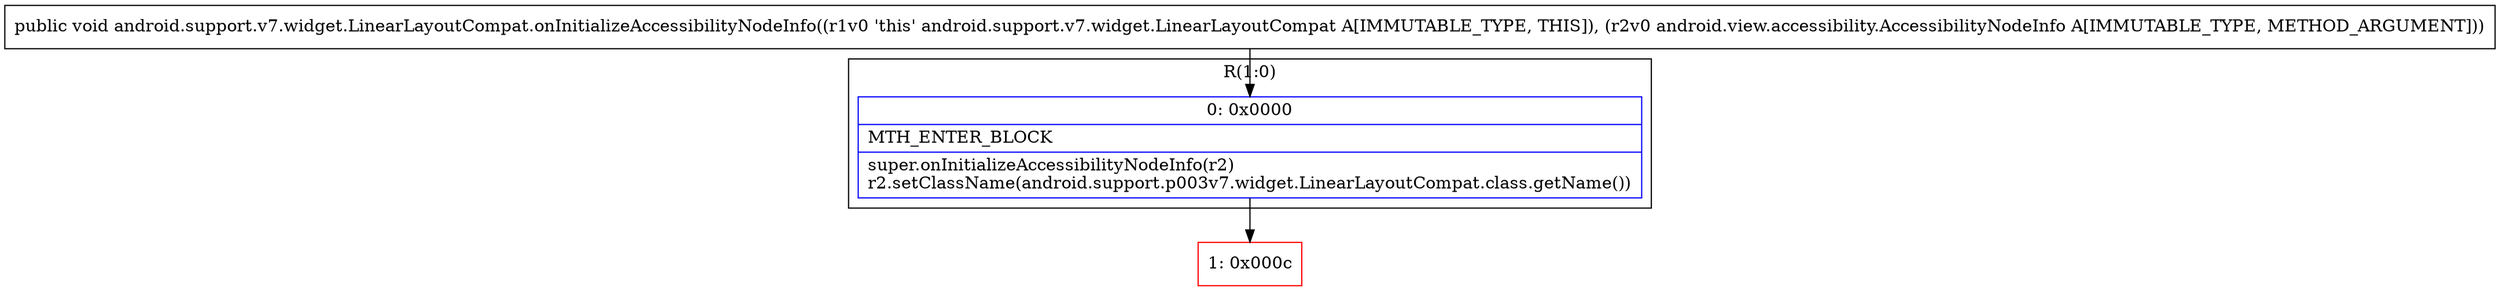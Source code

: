 digraph "CFG forandroid.support.v7.widget.LinearLayoutCompat.onInitializeAccessibilityNodeInfo(Landroid\/view\/accessibility\/AccessibilityNodeInfo;)V" {
subgraph cluster_Region_494153237 {
label = "R(1:0)";
node [shape=record,color=blue];
Node_0 [shape=record,label="{0\:\ 0x0000|MTH_ENTER_BLOCK\l|super.onInitializeAccessibilityNodeInfo(r2)\lr2.setClassName(android.support.p003v7.widget.LinearLayoutCompat.class.getName())\l}"];
}
Node_1 [shape=record,color=red,label="{1\:\ 0x000c}"];
MethodNode[shape=record,label="{public void android.support.v7.widget.LinearLayoutCompat.onInitializeAccessibilityNodeInfo((r1v0 'this' android.support.v7.widget.LinearLayoutCompat A[IMMUTABLE_TYPE, THIS]), (r2v0 android.view.accessibility.AccessibilityNodeInfo A[IMMUTABLE_TYPE, METHOD_ARGUMENT])) }"];
MethodNode -> Node_0;
Node_0 -> Node_1;
}

